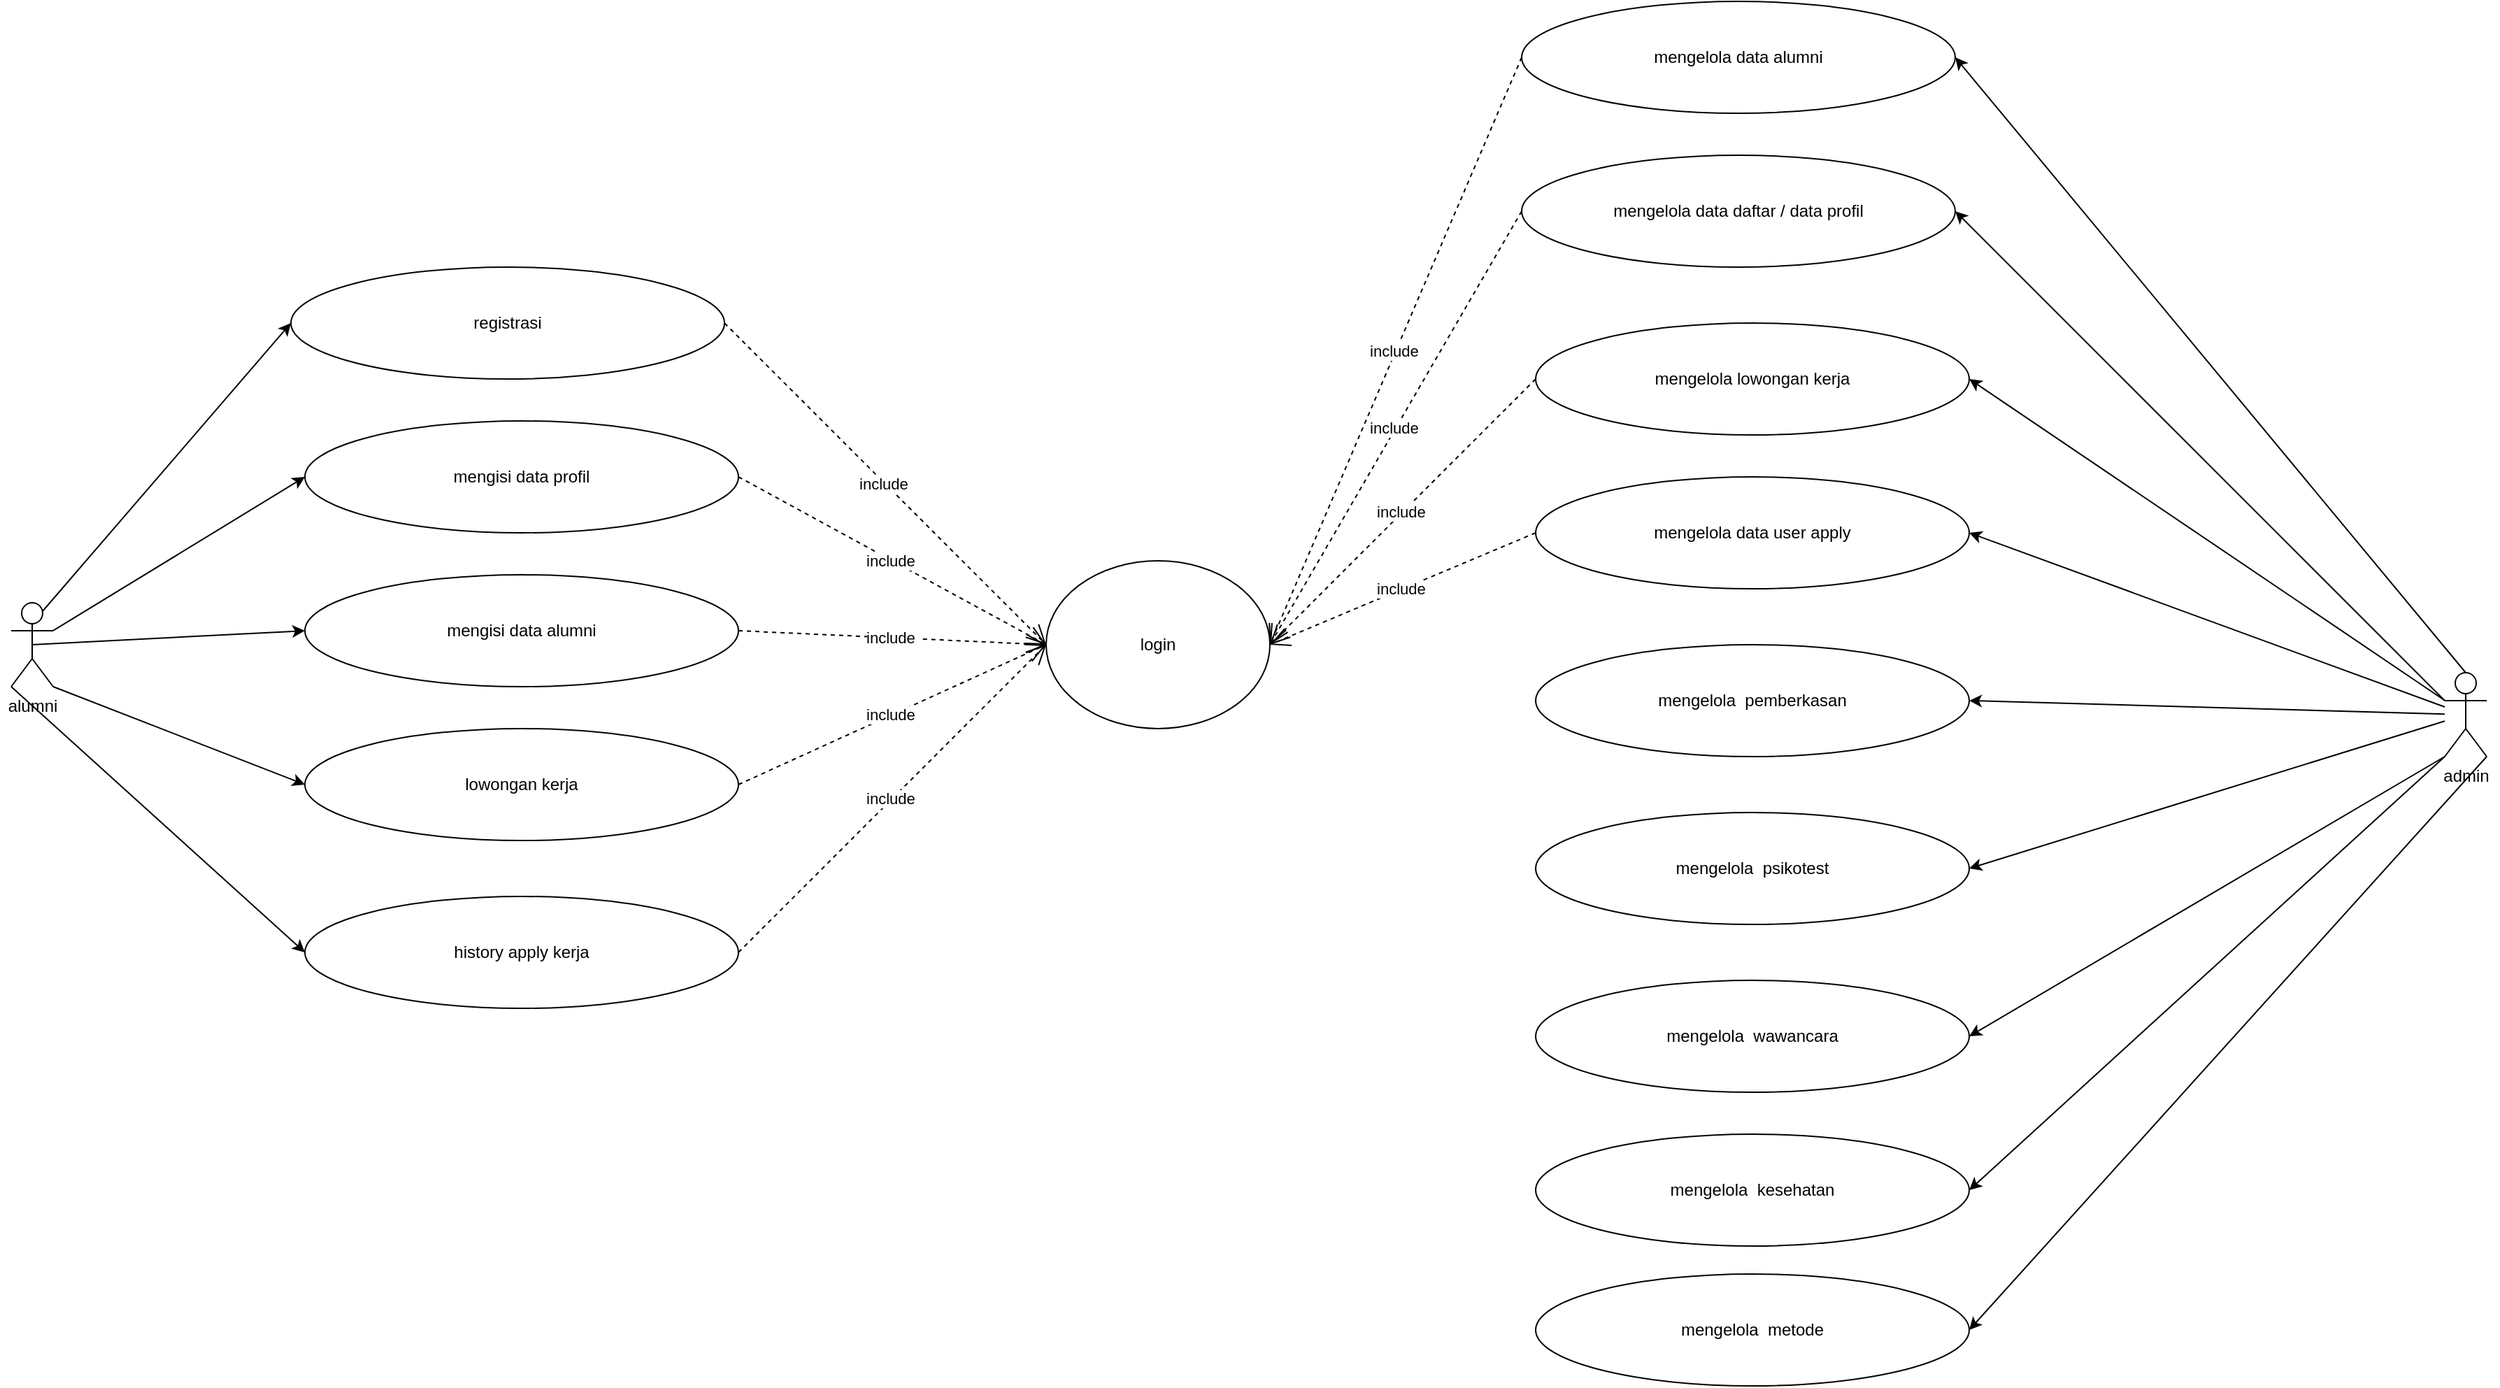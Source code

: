 <mxfile version="20.0.4" type="github">
  <diagram id="vN8O9G2n0WgHThDv_rJE" name="Page-1">
    <mxGraphModel dx="720" dy="420" grid="1" gridSize="10" guides="1" tooltips="1" connect="1" arrows="1" fold="1" page="1" pageScale="1" pageWidth="850" pageHeight="1100" math="0" shadow="0">
      <root>
        <mxCell id="0" />
        <mxCell id="1" parent="0" />
        <mxCell id="FhBJTeFyLP6KLZmq3TdZ-1" value="registrasi" style="ellipse;whiteSpace=wrap;html=1;" vertex="1" parent="1">
          <mxGeometry x="270" y="220" width="310" height="80" as="geometry" />
        </mxCell>
        <mxCell id="FhBJTeFyLP6KLZmq3TdZ-2" value="alumni" style="shape=umlActor;verticalLabelPosition=bottom;verticalAlign=top;html=1;outlineConnect=0;" vertex="1" parent="1">
          <mxGeometry x="70" y="460" width="30" height="60" as="geometry" />
        </mxCell>
        <mxCell id="FhBJTeFyLP6KLZmq3TdZ-4" value="login" style="ellipse;whiteSpace=wrap;html=1;" vertex="1" parent="1">
          <mxGeometry x="810" y="430" width="160" height="120" as="geometry" />
        </mxCell>
        <mxCell id="FhBJTeFyLP6KLZmq3TdZ-6" value="mengisi data alumni" style="ellipse;whiteSpace=wrap;html=1;" vertex="1" parent="1">
          <mxGeometry x="280" y="440" width="310" height="80" as="geometry" />
        </mxCell>
        <mxCell id="FhBJTeFyLP6KLZmq3TdZ-7" value="lowongan kerja" style="ellipse;whiteSpace=wrap;html=1;" vertex="1" parent="1">
          <mxGeometry x="280" y="550" width="310" height="80" as="geometry" />
        </mxCell>
        <mxCell id="FhBJTeFyLP6KLZmq3TdZ-8" value="history apply kerja" style="ellipse;whiteSpace=wrap;html=1;" vertex="1" parent="1">
          <mxGeometry x="280" y="670" width="310" height="80" as="geometry" />
        </mxCell>
        <mxCell id="FhBJTeFyLP6KLZmq3TdZ-13" value="mengisi data profil" style="ellipse;whiteSpace=wrap;html=1;" vertex="1" parent="1">
          <mxGeometry x="280" y="330" width="310" height="80" as="geometry" />
        </mxCell>
        <mxCell id="FhBJTeFyLP6KLZmq3TdZ-14" value="mengelola data alumni" style="ellipse;whiteSpace=wrap;html=1;" vertex="1" parent="1">
          <mxGeometry x="1150" y="30" width="310" height="80" as="geometry" />
        </mxCell>
        <mxCell id="FhBJTeFyLP6KLZmq3TdZ-15" value="mengelola data daftar / data profil" style="ellipse;whiteSpace=wrap;html=1;" vertex="1" parent="1">
          <mxGeometry x="1150" y="140" width="310" height="80" as="geometry" />
        </mxCell>
        <mxCell id="FhBJTeFyLP6KLZmq3TdZ-16" value="mengelola lowongan kerja" style="ellipse;whiteSpace=wrap;html=1;" vertex="1" parent="1">
          <mxGeometry x="1160" y="260" width="310" height="80" as="geometry" />
        </mxCell>
        <mxCell id="FhBJTeFyLP6KLZmq3TdZ-17" value="mengelola data user apply" style="ellipse;whiteSpace=wrap;html=1;" vertex="1" parent="1">
          <mxGeometry x="1160" y="370" width="310" height="80" as="geometry" />
        </mxCell>
        <mxCell id="FhBJTeFyLP6KLZmq3TdZ-18" value="mengelola&amp;nbsp; pemberkasan" style="ellipse;whiteSpace=wrap;html=1;" vertex="1" parent="1">
          <mxGeometry x="1160" y="490" width="310" height="80" as="geometry" />
        </mxCell>
        <mxCell id="FhBJTeFyLP6KLZmq3TdZ-19" value="mengelola&amp;nbsp;&amp;nbsp;psikotest" style="ellipse;whiteSpace=wrap;html=1;" vertex="1" parent="1">
          <mxGeometry x="1160" y="610" width="310" height="80" as="geometry" />
        </mxCell>
        <mxCell id="FhBJTeFyLP6KLZmq3TdZ-20" value="mengelola&amp;nbsp;&amp;nbsp;wawancara" style="ellipse;whiteSpace=wrap;html=1;" vertex="1" parent="1">
          <mxGeometry x="1160" y="730" width="310" height="80" as="geometry" />
        </mxCell>
        <mxCell id="FhBJTeFyLP6KLZmq3TdZ-21" value="mengelola&amp;nbsp;&amp;nbsp;kesehatan" style="ellipse;whiteSpace=wrap;html=1;" vertex="1" parent="1">
          <mxGeometry x="1160" y="840" width="310" height="80" as="geometry" />
        </mxCell>
        <mxCell id="FhBJTeFyLP6KLZmq3TdZ-22" value="mengelola&amp;nbsp;&amp;nbsp;metode" style="ellipse;whiteSpace=wrap;html=1;" vertex="1" parent="1">
          <mxGeometry x="1160" y="940" width="310" height="80" as="geometry" />
        </mxCell>
        <mxCell id="FhBJTeFyLP6KLZmq3TdZ-24" value="admin" style="shape=umlActor;verticalLabelPosition=bottom;verticalAlign=top;html=1;outlineConnect=0;" vertex="1" parent="1">
          <mxGeometry x="1810" y="510" width="30" height="60" as="geometry" />
        </mxCell>
        <mxCell id="FhBJTeFyLP6KLZmq3TdZ-25" value="" style="endArrow=classic;html=1;rounded=0;entryX=0;entryY=0.5;entryDx=0;entryDy=0;exitX=0.75;exitY=0.1;exitDx=0;exitDy=0;exitPerimeter=0;" edge="1" parent="1" source="FhBJTeFyLP6KLZmq3TdZ-2" target="FhBJTeFyLP6KLZmq3TdZ-1">
          <mxGeometry width="50" height="50" relative="1" as="geometry">
            <mxPoint x="100" y="520" as="sourcePoint" />
            <mxPoint x="150" y="470" as="targetPoint" />
          </mxGeometry>
        </mxCell>
        <mxCell id="FhBJTeFyLP6KLZmq3TdZ-26" value="" style="endArrow=classic;html=1;rounded=0;entryX=0;entryY=0.5;entryDx=0;entryDy=0;exitX=1;exitY=0.333;exitDx=0;exitDy=0;exitPerimeter=0;" edge="1" parent="1" source="FhBJTeFyLP6KLZmq3TdZ-2" target="FhBJTeFyLP6KLZmq3TdZ-13">
          <mxGeometry width="50" height="50" relative="1" as="geometry">
            <mxPoint x="100" y="520" as="sourcePoint" />
            <mxPoint x="150" y="470" as="targetPoint" />
          </mxGeometry>
        </mxCell>
        <mxCell id="FhBJTeFyLP6KLZmq3TdZ-27" value="" style="endArrow=classic;html=1;rounded=0;entryX=0;entryY=0.5;entryDx=0;entryDy=0;exitX=0.5;exitY=0.5;exitDx=0;exitDy=0;exitPerimeter=0;" edge="1" parent="1" source="FhBJTeFyLP6KLZmq3TdZ-2" target="FhBJTeFyLP6KLZmq3TdZ-6">
          <mxGeometry width="50" height="50" relative="1" as="geometry">
            <mxPoint x="100" y="440" as="sourcePoint" />
            <mxPoint x="150" y="390" as="targetPoint" />
          </mxGeometry>
        </mxCell>
        <mxCell id="FhBJTeFyLP6KLZmq3TdZ-28" value="" style="endArrow=classic;html=1;rounded=0;entryX=0;entryY=0.5;entryDx=0;entryDy=0;exitX=1;exitY=1;exitDx=0;exitDy=0;exitPerimeter=0;" edge="1" parent="1" source="FhBJTeFyLP6KLZmq3TdZ-2" target="FhBJTeFyLP6KLZmq3TdZ-7">
          <mxGeometry width="50" height="50" relative="1" as="geometry">
            <mxPoint x="100" y="610" as="sourcePoint" />
            <mxPoint x="150" y="560" as="targetPoint" />
          </mxGeometry>
        </mxCell>
        <mxCell id="FhBJTeFyLP6KLZmq3TdZ-29" value="" style="endArrow=classic;html=1;rounded=0;entryX=0;entryY=0.5;entryDx=0;entryDy=0;exitX=0;exitY=1;exitDx=0;exitDy=0;exitPerimeter=0;" edge="1" parent="1" source="FhBJTeFyLP6KLZmq3TdZ-2" target="FhBJTeFyLP6KLZmq3TdZ-8">
          <mxGeometry width="50" height="50" relative="1" as="geometry">
            <mxPoint x="100" y="690" as="sourcePoint" />
            <mxPoint x="150" y="640" as="targetPoint" />
          </mxGeometry>
        </mxCell>
        <mxCell id="FhBJTeFyLP6KLZmq3TdZ-32" value="" style="endArrow=classic;html=1;rounded=0;entryX=1;entryY=0.5;entryDx=0;entryDy=0;exitX=0.5;exitY=0;exitDx=0;exitDy=0;exitPerimeter=0;" edge="1" parent="1" source="FhBJTeFyLP6KLZmq3TdZ-24" target="FhBJTeFyLP6KLZmq3TdZ-14">
          <mxGeometry width="50" height="50" relative="1" as="geometry">
            <mxPoint x="1480" y="300" as="sourcePoint" />
            <mxPoint x="1530" y="250" as="targetPoint" />
          </mxGeometry>
        </mxCell>
        <mxCell id="FhBJTeFyLP6KLZmq3TdZ-33" value="" style="endArrow=classic;html=1;rounded=0;entryX=1;entryY=0.5;entryDx=0;entryDy=0;exitX=0;exitY=0.333;exitDx=0;exitDy=0;exitPerimeter=0;" edge="1" parent="1" source="FhBJTeFyLP6KLZmq3TdZ-24" target="FhBJTeFyLP6KLZmq3TdZ-15">
          <mxGeometry width="50" height="50" relative="1" as="geometry">
            <mxPoint x="1480" y="420" as="sourcePoint" />
            <mxPoint x="1530" y="370" as="targetPoint" />
          </mxGeometry>
        </mxCell>
        <mxCell id="FhBJTeFyLP6KLZmq3TdZ-34" value="" style="endArrow=classic;html=1;rounded=0;entryX=1;entryY=0.5;entryDx=0;entryDy=0;" edge="1" parent="1" source="FhBJTeFyLP6KLZmq3TdZ-24" target="FhBJTeFyLP6KLZmq3TdZ-16">
          <mxGeometry width="50" height="50" relative="1" as="geometry">
            <mxPoint x="1480" y="420" as="sourcePoint" />
            <mxPoint x="1530" y="370" as="targetPoint" />
          </mxGeometry>
        </mxCell>
        <mxCell id="FhBJTeFyLP6KLZmq3TdZ-35" value="" style="endArrow=classic;html=1;rounded=0;entryX=1;entryY=0.5;entryDx=0;entryDy=0;" edge="1" parent="1" source="FhBJTeFyLP6KLZmq3TdZ-24" target="FhBJTeFyLP6KLZmq3TdZ-17">
          <mxGeometry width="50" height="50" relative="1" as="geometry">
            <mxPoint x="1480" y="540" as="sourcePoint" />
            <mxPoint x="1530" y="490" as="targetPoint" />
          </mxGeometry>
        </mxCell>
        <mxCell id="FhBJTeFyLP6KLZmq3TdZ-36" value="" style="endArrow=classic;html=1;rounded=0;" edge="1" parent="1" source="FhBJTeFyLP6KLZmq3TdZ-24">
          <mxGeometry width="50" height="50" relative="1" as="geometry">
            <mxPoint x="1480" y="540" as="sourcePoint" />
            <mxPoint x="1470" y="530" as="targetPoint" />
          </mxGeometry>
        </mxCell>
        <mxCell id="FhBJTeFyLP6KLZmq3TdZ-37" value="" style="endArrow=classic;html=1;rounded=0;" edge="1" parent="1" source="FhBJTeFyLP6KLZmq3TdZ-24">
          <mxGeometry width="50" height="50" relative="1" as="geometry">
            <mxPoint x="1480" y="660" as="sourcePoint" />
            <mxPoint x="1470" y="650" as="targetPoint" />
          </mxGeometry>
        </mxCell>
        <mxCell id="FhBJTeFyLP6KLZmq3TdZ-38" value="" style="endArrow=classic;html=1;rounded=0;exitX=0;exitY=1;exitDx=0;exitDy=0;exitPerimeter=0;entryX=1;entryY=0.5;entryDx=0;entryDy=0;" edge="1" parent="1" source="FhBJTeFyLP6KLZmq3TdZ-24" target="FhBJTeFyLP6KLZmq3TdZ-20">
          <mxGeometry width="50" height="50" relative="1" as="geometry">
            <mxPoint x="1480" y="660" as="sourcePoint" />
            <mxPoint x="1530" y="610" as="targetPoint" />
          </mxGeometry>
        </mxCell>
        <mxCell id="FhBJTeFyLP6KLZmq3TdZ-39" value="" style="endArrow=classic;html=1;rounded=0;entryX=1;entryY=0.5;entryDx=0;entryDy=0;" edge="1" parent="1" target="FhBJTeFyLP6KLZmq3TdZ-21">
          <mxGeometry width="50" height="50" relative="1" as="geometry">
            <mxPoint x="1810" y="570" as="sourcePoint" />
            <mxPoint x="1530" y="840" as="targetPoint" />
          </mxGeometry>
        </mxCell>
        <mxCell id="FhBJTeFyLP6KLZmq3TdZ-40" value="" style="endArrow=classic;html=1;rounded=0;entryX=1;entryY=0.5;entryDx=0;entryDy=0;exitX=1;exitY=1;exitDx=0;exitDy=0;exitPerimeter=0;" edge="1" parent="1" source="FhBJTeFyLP6KLZmq3TdZ-24" target="FhBJTeFyLP6KLZmq3TdZ-22">
          <mxGeometry width="50" height="50" relative="1" as="geometry">
            <mxPoint x="1860" y="610" as="sourcePoint" />
            <mxPoint x="1530" y="840" as="targetPoint" />
          </mxGeometry>
        </mxCell>
        <mxCell id="FhBJTeFyLP6KLZmq3TdZ-46" value="include&amp;nbsp;" style="endArrow=open;endSize=12;dashed=1;html=1;rounded=0;movable=1;resizable=1;rotatable=1;deletable=1;editable=1;connectable=1;" edge="1" parent="1">
          <mxGeometry width="160" relative="1" as="geometry">
            <mxPoint x="580" y="260" as="sourcePoint" />
            <mxPoint x="810" y="490" as="targetPoint" />
            <mxPoint as="offset" />
          </mxGeometry>
        </mxCell>
        <mxCell id="FhBJTeFyLP6KLZmq3TdZ-47" value="include&amp;nbsp;" style="endArrow=open;endSize=12;dashed=1;html=1;rounded=0;movable=1;resizable=1;rotatable=1;deletable=1;editable=1;connectable=1;exitX=1;exitY=0.5;exitDx=0;exitDy=0;entryX=0;entryY=0.5;entryDx=0;entryDy=0;" edge="1" parent="1" source="FhBJTeFyLP6KLZmq3TdZ-13" target="FhBJTeFyLP6KLZmq3TdZ-4">
          <mxGeometry width="160" relative="1" as="geometry">
            <mxPoint x="590" y="270" as="sourcePoint" />
            <mxPoint x="900" y="440" as="targetPoint" />
            <mxPoint as="offset" />
          </mxGeometry>
        </mxCell>
        <mxCell id="FhBJTeFyLP6KLZmq3TdZ-48" value="include&amp;nbsp;" style="endArrow=open;endSize=12;dashed=1;html=1;rounded=0;movable=1;resizable=1;rotatable=1;deletable=1;editable=1;connectable=1;exitX=1;exitY=0.5;exitDx=0;exitDy=0;entryX=0;entryY=0.5;entryDx=0;entryDy=0;" edge="1" parent="1" source="FhBJTeFyLP6KLZmq3TdZ-6" target="FhBJTeFyLP6KLZmq3TdZ-4">
          <mxGeometry width="160" relative="1" as="geometry">
            <mxPoint x="600" y="380" as="sourcePoint" />
            <mxPoint x="829.412" y="471.765" as="targetPoint" />
            <mxPoint as="offset" />
          </mxGeometry>
        </mxCell>
        <mxCell id="FhBJTeFyLP6KLZmq3TdZ-49" value="include&amp;nbsp;" style="endArrow=open;endSize=12;dashed=1;html=1;rounded=0;movable=1;resizable=1;rotatable=1;deletable=1;editable=1;connectable=1;exitX=1;exitY=0.5;exitDx=0;exitDy=0;" edge="1" parent="1" source="FhBJTeFyLP6KLZmq3TdZ-7">
          <mxGeometry width="160" relative="1" as="geometry">
            <mxPoint x="600" y="490" as="sourcePoint" />
            <mxPoint x="810" y="490" as="targetPoint" />
            <mxPoint as="offset" />
          </mxGeometry>
        </mxCell>
        <mxCell id="FhBJTeFyLP6KLZmq3TdZ-50" value="include&amp;nbsp;" style="endArrow=open;endSize=12;dashed=1;html=1;rounded=0;movable=1;resizable=1;rotatable=1;deletable=1;editable=1;connectable=1;exitX=1;exitY=0.5;exitDx=0;exitDy=0;" edge="1" parent="1" source="FhBJTeFyLP6KLZmq3TdZ-8">
          <mxGeometry width="160" relative="1" as="geometry">
            <mxPoint x="600" y="600" as="sourcePoint" />
            <mxPoint x="810" y="490" as="targetPoint" />
            <mxPoint as="offset" />
          </mxGeometry>
        </mxCell>
        <mxCell id="FhBJTeFyLP6KLZmq3TdZ-51" value="include&amp;nbsp;" style="endArrow=open;endSize=12;dashed=1;html=1;rounded=0;movable=1;resizable=1;rotatable=1;deletable=1;editable=1;connectable=1;exitX=0;exitY=0.5;exitDx=0;exitDy=0;entryX=1;entryY=0.5;entryDx=0;entryDy=0;" edge="1" parent="1" source="FhBJTeFyLP6KLZmq3TdZ-14" target="FhBJTeFyLP6KLZmq3TdZ-4">
          <mxGeometry width="160" relative="1" as="geometry">
            <mxPoint x="1090" y="160" as="sourcePoint" />
            <mxPoint x="820" y="500" as="targetPoint" />
            <mxPoint as="offset" />
          </mxGeometry>
        </mxCell>
        <mxCell id="FhBJTeFyLP6KLZmq3TdZ-52" value="include&amp;nbsp;" style="endArrow=open;endSize=12;dashed=1;html=1;rounded=0;movable=1;resizable=1;rotatable=1;deletable=1;editable=1;connectable=1;exitX=0;exitY=0.5;exitDx=0;exitDy=0;" edge="1" parent="1" source="FhBJTeFyLP6KLZmq3TdZ-15">
          <mxGeometry width="160" relative="1" as="geometry">
            <mxPoint x="1160" y="80" as="sourcePoint" />
            <mxPoint x="970" y="490" as="targetPoint" />
            <mxPoint as="offset" />
          </mxGeometry>
        </mxCell>
        <mxCell id="FhBJTeFyLP6KLZmq3TdZ-53" value="include&amp;nbsp;" style="endArrow=open;endSize=12;dashed=1;html=1;rounded=0;movable=1;resizable=1;rotatable=1;deletable=1;editable=1;connectable=1;entryX=1;entryY=0.5;entryDx=0;entryDy=0;exitX=0;exitY=0.5;exitDx=0;exitDy=0;" edge="1" parent="1" source="FhBJTeFyLP6KLZmq3TdZ-16" target="FhBJTeFyLP6KLZmq3TdZ-4">
          <mxGeometry width="160" relative="1" as="geometry">
            <mxPoint x="1150" y="300" as="sourcePoint" />
            <mxPoint x="980" y="500.0" as="targetPoint" />
            <mxPoint as="offset" />
          </mxGeometry>
        </mxCell>
        <mxCell id="FhBJTeFyLP6KLZmq3TdZ-54" value="include&amp;nbsp;" style="endArrow=open;endSize=12;dashed=1;html=1;rounded=0;movable=1;resizable=1;rotatable=1;deletable=1;editable=1;connectable=1;entryX=1;entryY=0.5;entryDx=0;entryDy=0;exitX=0;exitY=0.5;exitDx=0;exitDy=0;" edge="1" parent="1" source="FhBJTeFyLP6KLZmq3TdZ-17" target="FhBJTeFyLP6KLZmq3TdZ-4">
          <mxGeometry width="160" relative="1" as="geometry">
            <mxPoint x="1170.0" y="310" as="sourcePoint" />
            <mxPoint x="980.0" y="500.0" as="targetPoint" />
            <mxPoint as="offset" />
          </mxGeometry>
        </mxCell>
      </root>
    </mxGraphModel>
  </diagram>
</mxfile>
